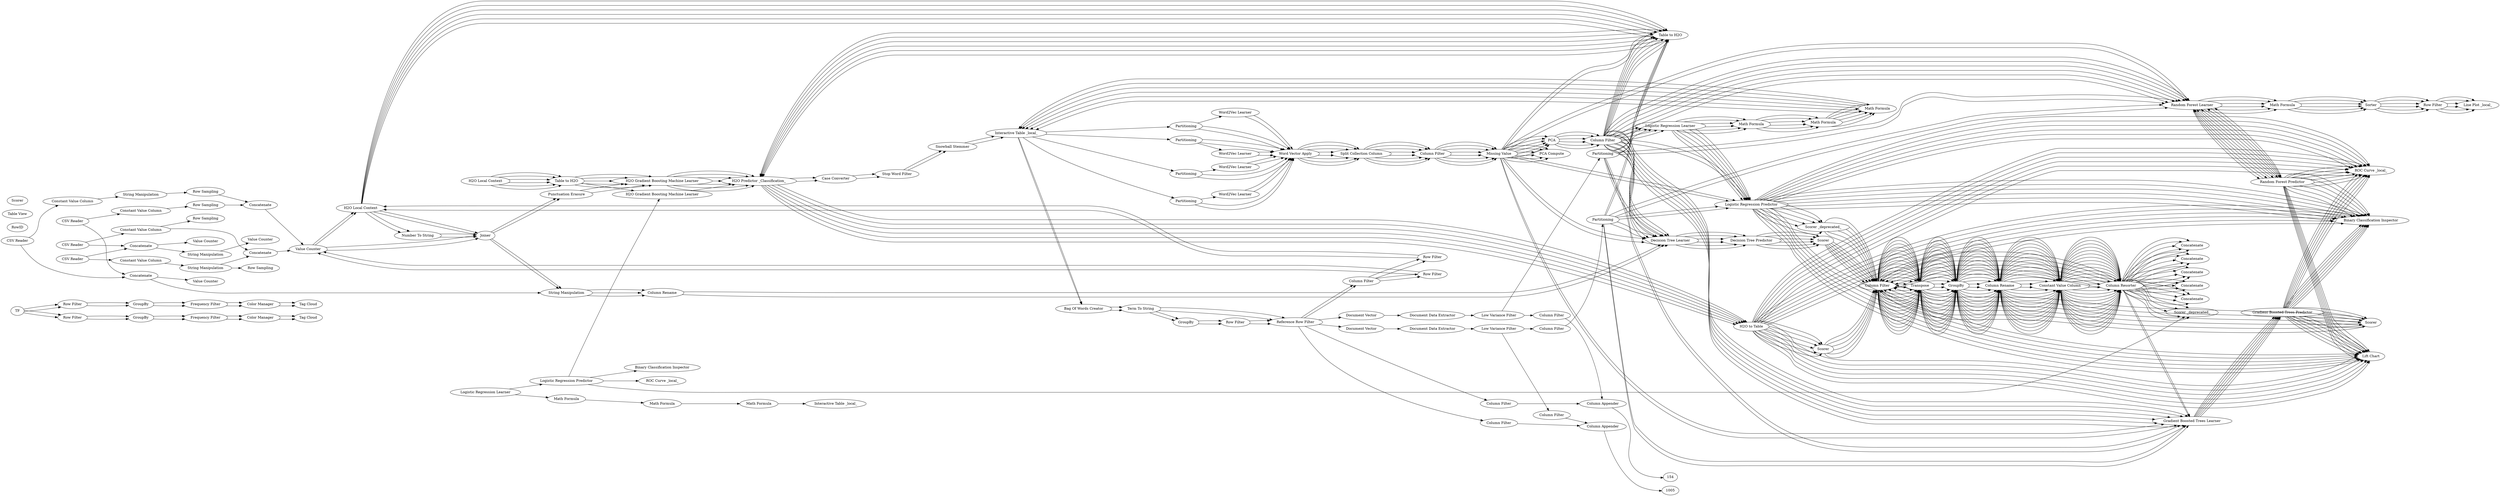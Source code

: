 digraph {
	21 [label=TF]
	27 [label="Color Manager"]
	39 [label="Tag Cloud"]
	127 [label="Row Filter"]
	129 [label="Row Filter"]
	148 [label=GroupBy]
	171 [label="Frequency Filter"]
	173 [label="Frequency Filter"]
	174 [label="Tag Cloud"]
	175 [label="Color Manager"]
	195 [label=GroupBy]
	865 [label="CSV Reader"]
	866 [label="CSV Reader"]
	867 [label="Value Counter"]
	868 [label="Constant Value Column"]
	869 [label="Constant Value Column"]
	870 [label=Concatenate]
	872 [label="Document Data Extractor"]
	1 [label="Bag Of Words Creator"]
	2 [label="Term To String"]
	3 [label=GroupBy]
	4 [label="Row Filter"]
	5 [label="Reference Row Filter"]
	6 [label="Column Filter"]
	7 [label="Row Filter"]
	8 [label="Row Filter"]
	9 [label="Value Counter"]
	10 [label="Value Counter"]
	11 [label=Joiner]
	891 [label="String Manipulation"]
	892 [label="Column Rename"]
	893 [label=RowID]
	894 [label="Table View"]
	874 [label="Document Vector"]
	875 [label="Low Variance Filter"]
	876 [label=Partitioning]
	20 [label="Interactive Table _local_"]
	49 [label="Logistic Regression Learner"]
	62 [label="Scorer _deprecated_"]
	69 [label="Logistic Regression Predictor"]
	77 [label="Math Formula"]
	78 [label="Math Formula"]
	79 [label="Math Formula"]
	207 [label="Column Filter"]
	208 [label=Transpose]
	209 [label=GroupBy]
	211 [label="Constant Value Column"]
	212 [label="Column Resorter"]
	213 [label="Column Rename"]
	907 [label="ROC Curve _local_"]
	910 [label="Binary Classification Inspector"]
	911 [label="Lift Chart"]
	879 [label="String Manipulation"]
	880 [label="Row Sampling"]
	881 [label="Row Sampling"]
	10 [label="H2O Local Context"]
	13 [label="H2O Gradient Boosting Machine Learner"]
	14 [label="H2O Predictor _Classification_"]
	91 [label="Table to H2O"]
	94 [label="H2O Local Context"]
	95 [label="Table to H2O"]
	97 [label=Scorer]
	119 [label="H2O to Table"]
	207 [label="Column Filter"]
	208 [label=Transpose]
	209 [label=GroupBy]
	211 [label="Constant Value Column"]
	212 [label="Column Resorter"]
	213 [label="Column Rename"]
	907 [label="ROC Curve _local_"]
	910 [label="Binary Classification Inspector"]
	911 [label="Lift Chart"]
	796 [label="Column Filter"]
	797 [label="Word Vector Apply"]
	798 [label="Split Collection Column"]
	799 [label="Missing Value"]
	800 [label=PCA]
	801 [label="PCA Compute"]
	802 [label="Column Filter"]
	884 [label="Word2Vec Learner"]
	885 [label=Partitioning]
	9 [label=RowID]
	10 [label="Column Filter"]
	11 [label="Strings To Document"]
	12 [label="Punctuation Erasure"]
	13 [label="N Chars Filter"]
	14 [label="Number Filter"]
	16 [label="Stop Word Filter"]
	17 [label="Case Converter"]
	18 [label="Snowball Stemmer"]
	19 [label="Number To String"]
	20 [label="Row Filter"]
	796 [label="Column Filter"]
	797 [label="Word Vector Apply"]
	798 [label="Split Collection Column"]
	799 [label="Missing Value"]
	800 [label=PCA]
	801 [label="PCA Compute"]
	802 [label="Column Filter"]
	890 [label=Concatenate]
	891 [label="String Manipulation"]
	892 [label="Value Counter"]
	30 [label="Decision Tree Learner"]
	31 [label="Decision Tree Predictor"]
	32 [label=Scorer]
	207 [label="Column Filter"]
	208 [label=Transpose]
	209 [label=GroupBy]
	211 [label="Constant Value Column"]
	212 [label="Column Resorter"]
	213 [label="Column Rename"]
	33 [label=Scorer]
	34 [label="Gradient Boosted Trees Learner"]
	35 [label="Gradient Boosted Trees Predictor"]
	207 [label="Column Filter"]
	208 [label=Transpose]
	209 [label=GroupBy]
	211 [label="Constant Value Column"]
	212 [label="Column Resorter"]
	213 [label="Column Rename"]
	907 [label="ROC Curve _local_"]
	910 [label="Binary Classification Inspector"]
	911 [label="Lift Chart"]
	897 [label="Column Filter"]
	898 [label="Column Appender"]
	899 [label="Column Filter"]
	161 [label="Row Filter"]
	162 [label="Line Plot _local_"]
	207 [label="Column Filter"]
	208 [label=Transpose]
	209 [label=GroupBy]
	211 [label="Constant Value Column"]
	212 [label="Column Resorter"]
	213 [label="Column Rename"]
	904 [label="Random Forest Learner"]
	905 [label="Random Forest Predictor"]
	906 [label=Scorer]
	907 [label="ROC Curve _local_"]
	908 [label="Math Formula"]
	909 [label=Sorter]
	910 [label="Binary Classification Inspector"]
	911 [label="Lift Chart"]
	915 [label=Concatenate]
	33 [label=Scorer]
	34 [label="Gradient Boosted Trees Learner"]
	35 [label="Gradient Boosted Trees Predictor"]
	207 [label="Column Filter"]
	208 [label=Transpose]
	209 [label=GroupBy]
	211 [label="Constant Value Column"]
	212 [label="Column Resorter"]
	213 [label="Column Rename"]
	907 [label="ROC Curve _local_"]
	910 [label="Binary Classification Inspector"]
	911 [label="Lift Chart"]
	30 [label="Decision Tree Learner"]
	31 [label="Decision Tree Predictor"]
	32 [label=Scorer]
	207 [label="Column Filter"]
	208 [label=Transpose]
	209 [label=GroupBy]
	211 [label="Constant Value Column"]
	212 [label="Column Resorter"]
	213 [label="Column Rename"]
	10 [label="H2O Local Context"]
	13 [label="H2O Gradient Boosting Machine Learner"]
	14 [label="H2O Predictor _Classification_"]
	91 [label="Table to H2O"]
	94 [label="H2O Local Context"]
	95 [label="Table to H2O"]
	97 [label=Scorer]
	119 [label="H2O to Table"]
	207 [label="Column Filter"]
	208 [label=Transpose]
	209 [label=GroupBy]
	211 [label="Constant Value Column"]
	212 [label="Column Resorter"]
	213 [label="Column Rename"]
	907 [label="ROC Curve _local_"]
	910 [label="Binary Classification Inspector"]
	911 [label="Lift Chart"]
	161 [label="Row Filter"]
	162 [label="Line Plot _local_"]
	207 [label="Column Filter"]
	208 [label=Transpose]
	209 [label=GroupBy]
	211 [label="Constant Value Column"]
	212 [label="Column Resorter"]
	213 [label="Column Rename"]
	904 [label="Random Forest Learner"]
	905 [label="Random Forest Predictor"]
	906 [label=Scorer]
	907 [label="ROC Curve _local_"]
	908 [label="Math Formula"]
	909 [label=Sorter]
	910 [label="Binary Classification Inspector"]
	911 [label="Lift Chart"]
	20 [label="Interactive Table _local_"]
	49 [label="Logistic Regression Learner"]
	62 [label="Scorer _deprecated_"]
	69 [label="Logistic Regression Predictor"]
	77 [label="Math Formula"]
	78 [label="Math Formula"]
	79 [label="Math Formula"]
	207 [label="Column Filter"]
	208 [label=Transpose]
	209 [label=GroupBy]
	211 [label="Constant Value Column"]
	212 [label="Column Resorter"]
	213 [label="Column Rename"]
	907 [label="ROC Curve _local_"]
	910 [label="Binary Classification Inspector"]
	911 [label="Lift Chart"]
	943 [label=Concatenate]
	970 [label=Partitioning]
	971 [label="Word2Vec Learner"]
	796 [label="Column Filter"]
	797 [label="Word Vector Apply"]
	798 [label="Split Collection Column"]
	799 [label="Missing Value"]
	800 [label=PCA]
	801 [label="PCA Compute"]
	802 [label="Column Filter"]
	796 [label="Column Filter"]
	797 [label="Word Vector Apply"]
	798 [label="Split Collection Column"]
	799 [label="Missing Value"]
	800 [label=PCA]
	801 [label="PCA Compute"]
	802 [label="Column Filter"]
	33 [label=Scorer]
	34 [label="Gradient Boosted Trees Learner"]
	35 [label="Gradient Boosted Trees Predictor"]
	207 [label="Column Filter"]
	208 [label=Transpose]
	209 [label=GroupBy]
	211 [label="Constant Value Column"]
	212 [label="Column Resorter"]
	213 [label="Column Rename"]
	907 [label="ROC Curve _local_"]
	910 [label="Binary Classification Inspector"]
	911 [label="Lift Chart"]
	30 [label="Decision Tree Learner"]
	31 [label="Decision Tree Predictor"]
	32 [label=Scorer]
	207 [label="Column Filter"]
	208 [label=Transpose]
	209 [label=GroupBy]
	211 [label="Constant Value Column"]
	212 [label="Column Resorter"]
	213 [label="Column Rename"]
	161 [label="Row Filter"]
	162 [label="Line Plot _local_"]
	207 [label="Column Filter"]
	208 [label=Transpose]
	209 [label=GroupBy]
	211 [label="Constant Value Column"]
	212 [label="Column Resorter"]
	213 [label="Column Rename"]
	904 [label="Random Forest Learner"]
	905 [label="Random Forest Predictor"]
	906 [label=Scorer]
	907 [label="ROC Curve _local_"]
	908 [label="Math Formula"]
	909 [label=Sorter]
	910 [label="Binary Classification Inspector"]
	911 [label="Lift Chart"]
	10 [label="H2O Local Context"]
	13 [label="H2O Gradient Boosting Machine Learner"]
	14 [label="H2O Predictor _Classification_"]
	91 [label="Table to H2O"]
	94 [label="H2O Local Context"]
	95 [label="Table to H2O"]
	97 [label=Scorer]
	119 [label="H2O to Table"]
	207 [label="Column Filter"]
	208 [label=Transpose]
	209 [label=GroupBy]
	211 [label="Constant Value Column"]
	212 [label="Column Resorter"]
	213 [label="Column Rename"]
	907 [label="ROC Curve _local_"]
	910 [label="Binary Classification Inspector"]
	911 [label="Lift Chart"]
	20 [label="Interactive Table _local_"]
	49 [label="Logistic Regression Learner"]
	62 [label="Scorer _deprecated_"]
	69 [label="Logistic Regression Predictor"]
	77 [label="Math Formula"]
	78 [label="Math Formula"]
	79 [label="Math Formula"]
	207 [label="Column Filter"]
	208 [label=Transpose]
	209 [label=GroupBy]
	211 [label="Constant Value Column"]
	212 [label="Column Resorter"]
	213 [label="Column Rename"]
	907 [label="ROC Curve _local_"]
	910 [label="Binary Classification Inspector"]
	911 [label="Lift Chart"]
	979 [label=Concatenate]
	161 [label="Row Filter"]
	162 [label="Line Plot _local_"]
	207 [label="Column Filter"]
	208 [label=Transpose]
	209 [label=GroupBy]
	211 [label="Constant Value Column"]
	212 [label="Column Resorter"]
	213 [label="Column Rename"]
	904 [label="Random Forest Learner"]
	905 [label="Random Forest Predictor"]
	906 [label=Scorer]
	907 [label="ROC Curve _local_"]
	908 [label="Math Formula"]
	909 [label=Sorter]
	910 [label="Binary Classification Inspector"]
	911 [label="Lift Chart"]
	981 [label="Value Counter"]
	982 [label="Row Sampling"]
	983 [label="Column Appender"]
	161 [label="Row Filter"]
	162 [label="Line Plot _local_"]
	207 [label="Column Filter"]
	208 [label=Transpose]
	209 [label=GroupBy]
	211 [label="Constant Value Column"]
	212 [label="Column Resorter"]
	213 [label="Column Rename"]
	904 [label="Random Forest Learner"]
	905 [label="Random Forest Predictor"]
	906 [label=Scorer]
	907 [label="ROC Curve _local_"]
	908 [label="Math Formula"]
	909 [label=Sorter]
	910 [label="Binary Classification Inspector"]
	911 [label="Lift Chart"]
	985 [label="Column Filter"]
	796 [label="Column Filter"]
	797 [label="Word Vector Apply"]
	798 [label="Split Collection Column"]
	799 [label="Missing Value"]
	800 [label=PCA]
	801 [label="PCA Compute"]
	802 [label="Column Filter"]
	987 [label="Document Vector"]
	988 [label="Constant Value Column"]
	796 [label="Column Filter"]
	797 [label="Word Vector Apply"]
	798 [label="Split Collection Column"]
	799 [label="Missing Value"]
	30 [label="Decision Tree Learner"]
	31 [label="Decision Tree Predictor"]
	32 [label=Scorer]
	207 [label="Column Filter"]
	208 [label=Transpose]
	209 [label=GroupBy]
	211 [label="Constant Value Column"]
	212 [label="Column Resorter"]
	213 [label="Column Rename"]
	991 [label="CSV Reader"]
	992 [label="Column Filter"]
	33 [label=Scorer]
	34 [label="Gradient Boosted Trees Learner"]
	35 [label="Gradient Boosted Trees Predictor"]
	207 [label="Column Filter"]
	208 [label=Transpose]
	209 [label=GroupBy]
	211 [label="Constant Value Column"]
	212 [label="Column Resorter"]
	213 [label="Column Rename"]
	907 [label="ROC Curve _local_"]
	910 [label="Binary Classification Inspector"]
	911 [label="Lift Chart"]
	994 [label="Value Counter"]
	33 [label=Scorer]
	34 [label="Gradient Boosted Trees Learner"]
	35 [label="Gradient Boosted Trees Predictor"]
	207 [label="Column Filter"]
	208 [label=Transpose]
	209 [label=GroupBy]
	211 [label="Constant Value Column"]
	212 [label="Column Resorter"]
	213 [label="Column Rename"]
	907 [label="ROC Curve _local_"]
	910 [label="Binary Classification Inspector"]
	911 [label="Lift Chart"]
	10 [label="H2O Local Context"]
	13 [label="H2O Gradient Boosting Machine Learner"]
	14 [label="H2O Predictor _Classification_"]
	91 [label="Table to H2O"]
	94 [label="H2O Local Context"]
	95 [label="Table to H2O"]
	97 [label=Scorer]
	119 [label="H2O to Table"]
	207 [label="Column Filter"]
	208 [label=Transpose]
	209 [label=GroupBy]
	211 [label="Constant Value Column"]
	212 [label="Column Resorter"]
	213 [label="Column Rename"]
	907 [label="ROC Curve _local_"]
	910 [label="Binary Classification Inspector"]
	911 [label="Lift Chart"]
	997 [label="Row Sampling"]
	998 [label=Concatenate]
	20 [label="Interactive Table _local_"]
	49 [label="Logistic Regression Learner"]
	62 [label="Scorer _deprecated_"]
	69 [label="Logistic Regression Predictor"]
	77 [label="Math Formula"]
	78 [label="Math Formula"]
	79 [label="Math Formula"]
	207 [label="Column Filter"]
	208 [label=Transpose]
	209 [label=GroupBy]
	211 [label="Constant Value Column"]
	212 [label="Column Resorter"]
	213 [label="Column Rename"]
	907 [label="ROC Curve _local_"]
	910 [label="Binary Classification Inspector"]
	911 [label="Lift Chart"]
	912 [label="Lift Chart"]
	913 [label="Math Formula"]
	915 [label="Scorer _deprecated_"]
	916 [label="Logistic Regression Predictor"]
	917 [label="Math Formula"]
	918 [label="Logistic Regression Learner"]
	919 [label="Math Formula"]
	920 [label="ROC Curve _local_"]
	921 [label="Binary Classification Inspector"]
	922 [label="Interactive Table _local_"]
	796 [label="Column Filter"]
	797 [label="Word Vector Apply"]
	798 [label="Split Collection Column"]
	799 [label="Missing Value"]
	1001 [label=Partitioning]
	1002 [label="Document Data Extractor"]
	10 [label="H2O Local Context"]
	13 [label="H2O Gradient Boosting Machine Learner"]
	14 [label="H2O Predictor _Classification_"]
	91 [label="Table to H2O"]
	94 [label="H2O Local Context"]
	95 [label="Table to H2O"]
	97 [label=Scorer]
	119 [label="H2O to Table"]
	207 [label="Column Filter"]
	208 [label=Transpose]
	209 [label=GroupBy]
	211 [label="Constant Value Column"]
	212 [label="Column Resorter"]
	213 [label="Column Rename"]
	907 [label="ROC Curve _local_"]
	910 [label="Binary Classification Inspector"]
	911 [label="Lift Chart"]
	912 [label="H2O Gradient Boosting Machine Learner"]
	1004 [label=Concatenate]
	21 [label=TF]
	27 [label="Color Manager"]
	39 [label="Tag Cloud"]
	127 [label="Row Filter"]
	129 [label="Row Filter"]
	148 [label=GroupBy]
	171 [label="Frequency Filter"]
	173 [label="Frequency Filter"]
	174 [label="Tag Cloud"]
	175 [label="Color Manager"]
	195 [label=GroupBy]
	30 [label="Decision Tree Learner"]
	31 [label="Decision Tree Predictor"]
	32 [label=Scorer]
	207 [label="Column Filter"]
	208 [label=Transpose]
	209 [label=GroupBy]
	211 [label="Constant Value Column"]
	212 [label="Column Resorter"]
	213 [label="Column Rename"]
	1007 [label="CSV Reader"]
	1008 [label=Concatenate]
	20 [label="Interactive Table _local_"]
	49 [label="Logistic Regression Learner"]
	62 [label="Scorer _deprecated_"]
	69 [label="Logistic Regression Predictor"]
	77 [label="Math Formula"]
	78 [label="Math Formula"]
	79 [label="Math Formula"]
	207 [label="Column Filter"]
	208 [label=Transpose]
	209 [label=GroupBy]
	211 [label="Constant Value Column"]
	212 [label="Column Resorter"]
	213 [label="Column Rename"]
	907 [label="ROC Curve _local_"]
	910 [label="Binary Classification Inspector"]
	911 [label="Lift Chart"]
	1010 [label=Concatenate]
	30 [label="Decision Tree Learner"]
	31 [label="Decision Tree Predictor"]
	32 [label=Scorer]
	207 [label="Column Filter"]
	208 [label=Transpose]
	209 [label=GroupBy]
	211 [label="Constant Value Column"]
	212 [label="Column Resorter"]
	213 [label="Column Rename"]
	1012 [label=Partitioning]
	796 [label="Column Filter"]
	797 [label="Word Vector Apply"]
	798 [label="Split Collection Column"]
	799 [label="Missing Value"]
	800 [label=PCA]
	801 [label="PCA Compute"]
	802 [label="Column Filter"]
	9 [label=RowID]
	10 [label="Column Filter"]
	11 [label="Strings To Document"]
	12 [label="Punctuation Erasure"]
	13 [label="N Chars Filter"]
	14 [label="Number Filter"]
	16 [label="Stop Word Filter"]
	17 [label="Case Converter"]
	18 [label="Snowball Stemmer"]
	19 [label="Number To String"]
	20 [label="Row Filter"]
	1015 [label="String Manipulation"]
	1016 [label="Constant Value Column"]
	1017 [label="Low Variance Filter"]
	1018 [label="String Manipulation"]
	161 [label="Row Filter"]
	162 [label="Line Plot _local_"]
	207 [label="Column Filter"]
	208 [label=Transpose]
	209 [label=GroupBy]
	211 [label="Constant Value Column"]
	212 [label="Column Resorter"]
	213 [label="Column Rename"]
	904 [label="Random Forest Learner"]
	905 [label="Random Forest Predictor"]
	906 [label=Scorer]
	907 [label="ROC Curve _local_"]
	908 [label="Math Formula"]
	909 [label=Sorter]
	910 [label="Binary Classification Inspector"]
	911 [label="Lift Chart"]
	1020 [label=Concatenate]
	20 [label="Interactive Table _local_"]
	49 [label="Logistic Regression Learner"]
	62 [label="Scorer _deprecated_"]
	69 [label="Logistic Regression Predictor"]
	77 [label="Math Formula"]
	78 [label="Math Formula"]
	79 [label="Math Formula"]
	207 [label="Column Filter"]
	208 [label=Transpose]
	209 [label=GroupBy]
	211 [label="Constant Value Column"]
	212 [label="Column Resorter"]
	213 [label="Column Rename"]
	907 [label="ROC Curve _local_"]
	910 [label="Binary Classification Inspector"]
	911 [label="Lift Chart"]
	1022 [label="Word2Vec Learner"]
	1 [label="Bag Of Words Creator"]
	2 [label="Term To String"]
	3 [label=GroupBy]
	4 [label="Row Filter"]
	5 [label="Reference Row Filter"]
	6 [label="Column Filter"]
	7 [label="Row Filter"]
	8 [label="Row Filter"]
	9 [label="Value Counter"]
	10 [label="Value Counter"]
	11 [label=Joiner]
	891 [label="String Manipulation"]
	892 [label="Column Rename"]
	893 [label=RowID]
	894 [label="Table View"]
	33 [label=Scorer]
	34 [label="Gradient Boosted Trees Learner"]
	35 [label="Gradient Boosted Trees Predictor"]
	207 [label="Column Filter"]
	208 [label=Transpose]
	209 [label=GroupBy]
	211 [label="Constant Value Column"]
	212 [label="Column Resorter"]
	213 [label="Column Rename"]
	907 [label="ROC Curve _local_"]
	910 [label="Binary Classification Inspector"]
	911 [label="Lift Chart"]
	10 [label="H2O Local Context"]
	13 [label="H2O Gradient Boosting Machine Learner"]
	14 [label="H2O Predictor _Classification_"]
	91 [label="Table to H2O"]
	94 [label="H2O Local Context"]
	95 [label="Table to H2O"]
	97 [label=Scorer]
	119 [label="H2O to Table"]
	207 [label="Column Filter"]
	208 [label=Transpose]
	209 [label=GroupBy]
	211 [label="Constant Value Column"]
	212 [label="Column Resorter"]
	213 [label="Column Rename"]
	907 [label="ROC Curve _local_"]
	910 [label="Binary Classification Inspector"]
	911 [label="Lift Chart"]
	1026 [label="Word2Vec Learner"]
	1027 [label=Partitioning]
	1028 [label="Column Filter"]
	21 -> 129
	21 -> 127
	27 -> 39
	127 -> 148
	129 -> 195
	148 -> 171
	171 -> 27
	173 -> 175
	175 -> 174
	195 -> 173
	1 -> 2
	2 -> 3
	2 -> 5
	3 -> 4
	4 -> 5
	5 -> 6
	6 -> 7
	6 -> 8
	7 -> 9
	8 -> 10
	9 -> 11
	10 -> 11
	11 -> 891
	891 -> 892
	892 -> 30
	212 -> 34
	207 -> 208
	208 -> 209
	209 -> 213
	211 -> 212
	213 -> 211
	49 -> 69
	49 -> 79
	62 -> 207
	69 -> 62
	69 -> 910
	69 -> 907
	69 -> 911
	77 -> 20
	78 -> 77
	79 -> 78
	207 -> 208
	208 -> 209
	209 -> 213
	211 -> 212
	213 -> 211
	10 -> 91
	13 -> 14
	14 -> 119
	91 -> 14
	94 -> 95
	95 -> 13
	97 -> 207
	119 -> 97
	119 -> 910
	119 -> 907
	119 -> 911
	796 -> 799
	797 -> 798
	798 -> 796
	799 -> 800
	799 -> 801
	800 -> 802
	9 -> 10
	10 -> 19
	11 -> 12
	12 -> 13
	13 -> 14
	14 -> 17
	16 -> 18
	17 -> 16
	18 -> 20
	19 -> 11
	796 -> 799
	797 -> 798
	798 -> 796
	799 -> 800
	799 -> 801
	800 -> 802
	207 -> 208
	208 -> 209
	209 -> 213
	211 -> 212
	213 -> 211
	30 -> 31
	31 -> 32
	32 -> 207
	207 -> 208
	208 -> 209
	209 -> 213
	211 -> 212
	213 -> 211
	33 -> 207
	34 -> 35
	35 -> 33
	35 -> 910
	35 -> 907
	35 -> 911
	207 -> 208
	208 -> 209
	209 -> 213
	211 -> 212
	213 -> 211
	161 -> 162
	904 -> 905
	904 -> 908
	905 -> 907
	905 -> 904
	905 -> 910
	905 -> 911
	212 -> 207
	908 -> 909
	909 -> 161
	207 -> 208
	208 -> 209
	209 -> 213
	211 -> 212
	213 -> 211
	33 -> 207
	34 -> 35
	35 -> 33
	35 -> 910
	35 -> 907
	35 -> 911
	207 -> 208
	208 -> 209
	209 -> 213
	211 -> 212
	213 -> 211
	30 -> 31
	31 -> 32
	32 -> 207
	207 -> 208
	208 -> 209
	209 -> 213
	211 -> 212
	213 -> 211
	10 -> 91
	13 -> 14
	14 -> 119
	91 -> 14
	94 -> 95
	95 -> 13
	97 -> 207
	119 -> 97
	119 -> 910
	119 -> 907
	119 -> 911
	207 -> 208
	208 -> 209
	209 -> 213
	211 -> 212
	213 -> 211
	161 -> 162
	904 -> 905
	904 -> 908
	905 -> 907
	905 -> 904
	905 -> 910
	905 -> 911
	212 -> 207
	908 -> 909
	909 -> 161
	207 -> 208
	208 -> 209
	209 -> 213
	211 -> 212
	213 -> 211
	49 -> 69
	49 -> 79
	62 -> 207
	69 -> 62
	69 -> 910
	69 -> 907
	69 -> 911
	77 -> 20
	78 -> 77
	79 -> 78
	796 -> 799
	797 -> 798
	798 -> 796
	799 -> 800
	799 -> 801
	800 -> 802
	796 -> 799
	797 -> 798
	798 -> 796
	799 -> 800
	799 -> 801
	800 -> 802
	207 -> 208
	208 -> 209
	209 -> 213
	211 -> 212
	213 -> 211
	33 -> 207
	34 -> 35
	35 -> 33
	35 -> 910
	35 -> 907
	35 -> 911
	207 -> 208
	208 -> 209
	209 -> 213
	211 -> 212
	213 -> 211
	30 -> 31
	31 -> 32
	32 -> 207
	207 -> 208
	208 -> 209
	209 -> 213
	211 -> 212
	213 -> 211
	161 -> 162
	904 -> 905
	904 -> 908
	905 -> 907
	905 -> 904
	905 -> 910
	905 -> 911
	212 -> 207
	908 -> 909
	909 -> 161
	207 -> 208
	208 -> 209
	209 -> 213
	211 -> 212
	213 -> 211
	10 -> 91
	13 -> 14
	14 -> 119
	91 -> 14
	94 -> 95
	95 -> 13
	97 -> 207
	119 -> 97
	119 -> 910
	119 -> 907
	119 -> 911
	207 -> 208
	208 -> 209
	209 -> 213
	211 -> 212
	213 -> 211
	49 -> 69
	49 -> 79
	62 -> 207
	69 -> 62
	69 -> 910
	69 -> 907
	69 -> 911
	77 -> 20
	78 -> 77
	79 -> 78
	207 -> 208
	208 -> 209
	209 -> 213
	211 -> 212
	213 -> 211
	161 -> 162
	904 -> 905
	904 -> 908
	905 -> 907
	905 -> 904
	905 -> 911
	905 -> 910
	212 -> 207
	908 -> 909
	909 -> 161
	207 -> 208
	208 -> 209
	209 -> 213
	211 -> 212
	213 -> 211
	161 -> 162
	904 -> 905
	904 -> 908
	905 -> 907
	905 -> 904
	905 -> 911
	905 -> 910
	212 -> 207
	908 -> 909
	909 -> 161
	796 -> 799
	797 -> 798
	798 -> 796
	799 -> 801
	799 -> 800
	800 -> 802
	796 -> 799
	797 -> 798
	798 -> 796
	207 -> 208
	208 -> 209
	209 -> 213
	211 -> 212
	213 -> 211
	30 -> 31
	31 -> 32
	32 -> 207
	207 -> 208
	208 -> 209
	209 -> 213
	211 -> 212
	213 -> 211
	33 -> 207
	34 -> 35
	35 -> 33
	35 -> 907
	35 -> 911
	35 -> 910
	207 -> 208
	208 -> 209
	209 -> 213
	211 -> 212
	213 -> 211
	33 -> 207
	34 -> 35
	35 -> 33
	35 -> 907
	35 -> 911
	35 -> 910
	207 -> 208
	208 -> 209
	209 -> 213
	211 -> 212
	213 -> 211
	10 -> 91
	13 -> 14
	14 -> 119
	91 -> 14
	94 -> 95
	95 -> 13
	97 -> 207
	119 -> 97
	119 -> 911
	119 -> 910
	119 -> 907
	207 -> 208
	208 -> 209
	209 -> 213
	211 -> 212
	213 -> 211
	49 -> 69
	49 -> 79
	62 -> 207
	69 -> 911
	69 -> 910
	69 -> 907
	69 -> 62
	77 -> 20
	78 -> 77
	79 -> 78
	913 -> 917
	916 -> 912
	916 -> 915
	916 -> 920
	916 -> 921
	917 -> 922
	918 -> 919
	918 -> 916
	919 -> 913
	796 -> 799
	797 -> 798
	798 -> 796
	207 -> 208
	208 -> 209
	209 -> 213
	211 -> 212
	213 -> 211
	10 -> 91
	14 -> 119
	91 -> 14
	94 -> 95
	95 -> 912
	97 -> 207
	119 -> 97
	119 -> 911
	119 -> 910
	119 -> 907
	912 -> 14
	21 -> 129
	21 -> 127
	27 -> 39
	127 -> 148
	129 -> 195
	148 -> 171
	171 -> 27
	173 -> 175
	175 -> 174
	195 -> 173
	207 -> 208
	208 -> 209
	209 -> 213
	211 -> 212
	213 -> 211
	30 -> 31
	31 -> 32
	32 -> 207
	207 -> 208
	208 -> 209
	209 -> 213
	211 -> 212
	213 -> 211
	49 -> 69
	49 -> 79
	62 -> 207
	69 -> 911
	69 -> 910
	69 -> 907
	69 -> 62
	77 -> 20
	78 -> 77
	79 -> 78
	207 -> 208
	208 -> 209
	209 -> 213
	211 -> 212
	213 -> 211
	30 -> 31
	31 -> 32
	32 -> 207
	796 -> 799
	797 -> 798
	798 -> 796
	799 -> 801
	799 -> 800
	800 -> 802
	9 -> 10
	10 -> 19
	11 -> 12
	12 -> 13
	13 -> 14
	14 -> 17
	16 -> 18
	17 -> 16
	18 -> 20
	19 -> 11
	207 -> 208
	208 -> 209
	209 -> 213
	211 -> 212
	213 -> 211
	161 -> 162
	904 -> 905
	904 -> 908
	905 -> 907
	905 -> 904
	905 -> 911
	905 -> 910
	212 -> 207
	908 -> 909
	909 -> 161
	207 -> 208
	208 -> 209
	209 -> 213
	211 -> 212
	213 -> 211
	49 -> 69
	49 -> 79
	62 -> 207
	69 -> 911
	69 -> 910
	69 -> 907
	69 -> 62
	77 -> 20
	78 -> 77
	79 -> 78
	1 -> 2
	2 -> 3
	2 -> 5
	3 -> 4
	4 -> 5
	5 -> 6
	6 -> 7
	6 -> 8
	7 -> 9
	8 -> 10
	9 -> 11
	10 -> 11
	11 -> 891
	891 -> 892
	892 -> 30
	212 -> 34
	207 -> 208
	208 -> 209
	209 -> 213
	211 -> 212
	213 -> 211
	33 -> 207
	34 -> 35
	35 -> 33
	35 -> 907
	35 -> 911
	35 -> 910
	207 -> 208
	208 -> 209
	209 -> 213
	211 -> 212
	213 -> 211
	10 -> 91
	13 -> 14
	14 -> 119
	91 -> 14
	94 -> 95
	95 -> 13
	97 -> 207
	119 -> 97
	119 -> 911
	119 -> 910
	119 -> 907
	865 -> 868
	865 -> 890
	866 -> 869
	866 -> 890
	868 -> 880
	869 -> 879
	870 -> 9
	872 -> 875
	5 -> 874
	5 -> 897
	874 -> 872
	875 -> 876
	875 -> 899
	876 -> 49
	876 -> 49
	876 -> 30
	876 -> 30
	876 -> 34
	876 -> 34
	876 -> 91
	876 -> 91
	876 -> 904
	876 -> 904
	212 -> 915
	879 -> 881
	880 -> 870
	881 -> 870
	212 -> 915
	802 -> 30
	802 -> 34
	802 -> 49
	802 -> 904
	802 -> 91
	884 -> 797
	884 -> 797
	885 -> 884
	885 -> 797
	885 -> 797
	20 -> 885
	20 -> 1
	20 -> 970
	802 -> 34
	802 -> 30
	802 -> 91
	802 -> 904
	802 -> 49
	890 -> 891
	890 -> 867
	891 -> 892
	212 -> 915
	212 -> 915
	897 -> 898
	898 -> 154
	899 -> 898
	212 -> 915
	212 -> 943
	212 -> 943
	212 -> 943
	212 -> 943
	212 -> 943
	970 -> 971
	970 -> 797
	970 -> 797
	971 -> 797
	971 -> 797
	802 -> 34
	802 -> 30
	802 -> 904
	802 -> 91
	802 -> 49
	802 -> 30
	802 -> 34
	802 -> 91
	802 -> 904
	802 -> 49
	212 -> 979
	212 -> 979
	212 -> 979
	212 -> 979
	212 -> 979
	212 -> 998
	983 -> 1005
	212 -> 1020
	985 -> 983
	802 -> 30
	802 -> 34
	802 -> 91
	802 -> 904
	802 -> 69
	987 -> 1002
	988 -> 1018
	799 -> 34
	799 -> 30
	799 -> 91
	799 -> 904
	799 -> 69
	212 -> 1020
	991 -> 988
	991 -> 1004
	992 -> 983
	212 -> 998
	212 -> 1020
	212 -> 1020
	212 -> 998
	799 -> 30
	799 -> 34
	799 -> 69
	799 -> 904
	799 -> 91
	1001 -> 69
	1001 -> 69
	1001 -> 30
	1001 -> 30
	1001 -> 34
	1001 -> 34
	1001 -> 91
	1001 -> 91
	1001 -> 904
	1001 -> 904
	1002 -> 1017
	212 -> 998
	1004 -> 1015
	1004 -> 994
	212 -> 998
	1007 -> 1016
	1007 -> 1004
	1008 -> 9
	212 -> 1010
	212 -> 1010
	1012 -> 1026
	1012 -> 797
	1012 -> 797
	802 -> 34
	802 -> 30
	802 -> 904
	802 -> 91
	802 -> 69
	20 -> 1027
	20 -> 1
	20 -> 1012
	1015 -> 981
	1016 -> 1008
	1016 -> 982
	1017 -> 1028
	1017 -> 992
	1018 -> 1008
	1018 -> 997
	212 -> 1010
	212 -> 1020
	1022 -> 797
	1022 -> 797
	5 -> 987
	5 -> 985
	212 -> 1010
	212 -> 1010
	1026 -> 797
	1026 -> 797
	1027 -> 1022
	1027 -> 797
	1027 -> 797
	1028 -> 1001
	rankdir=LR
}
